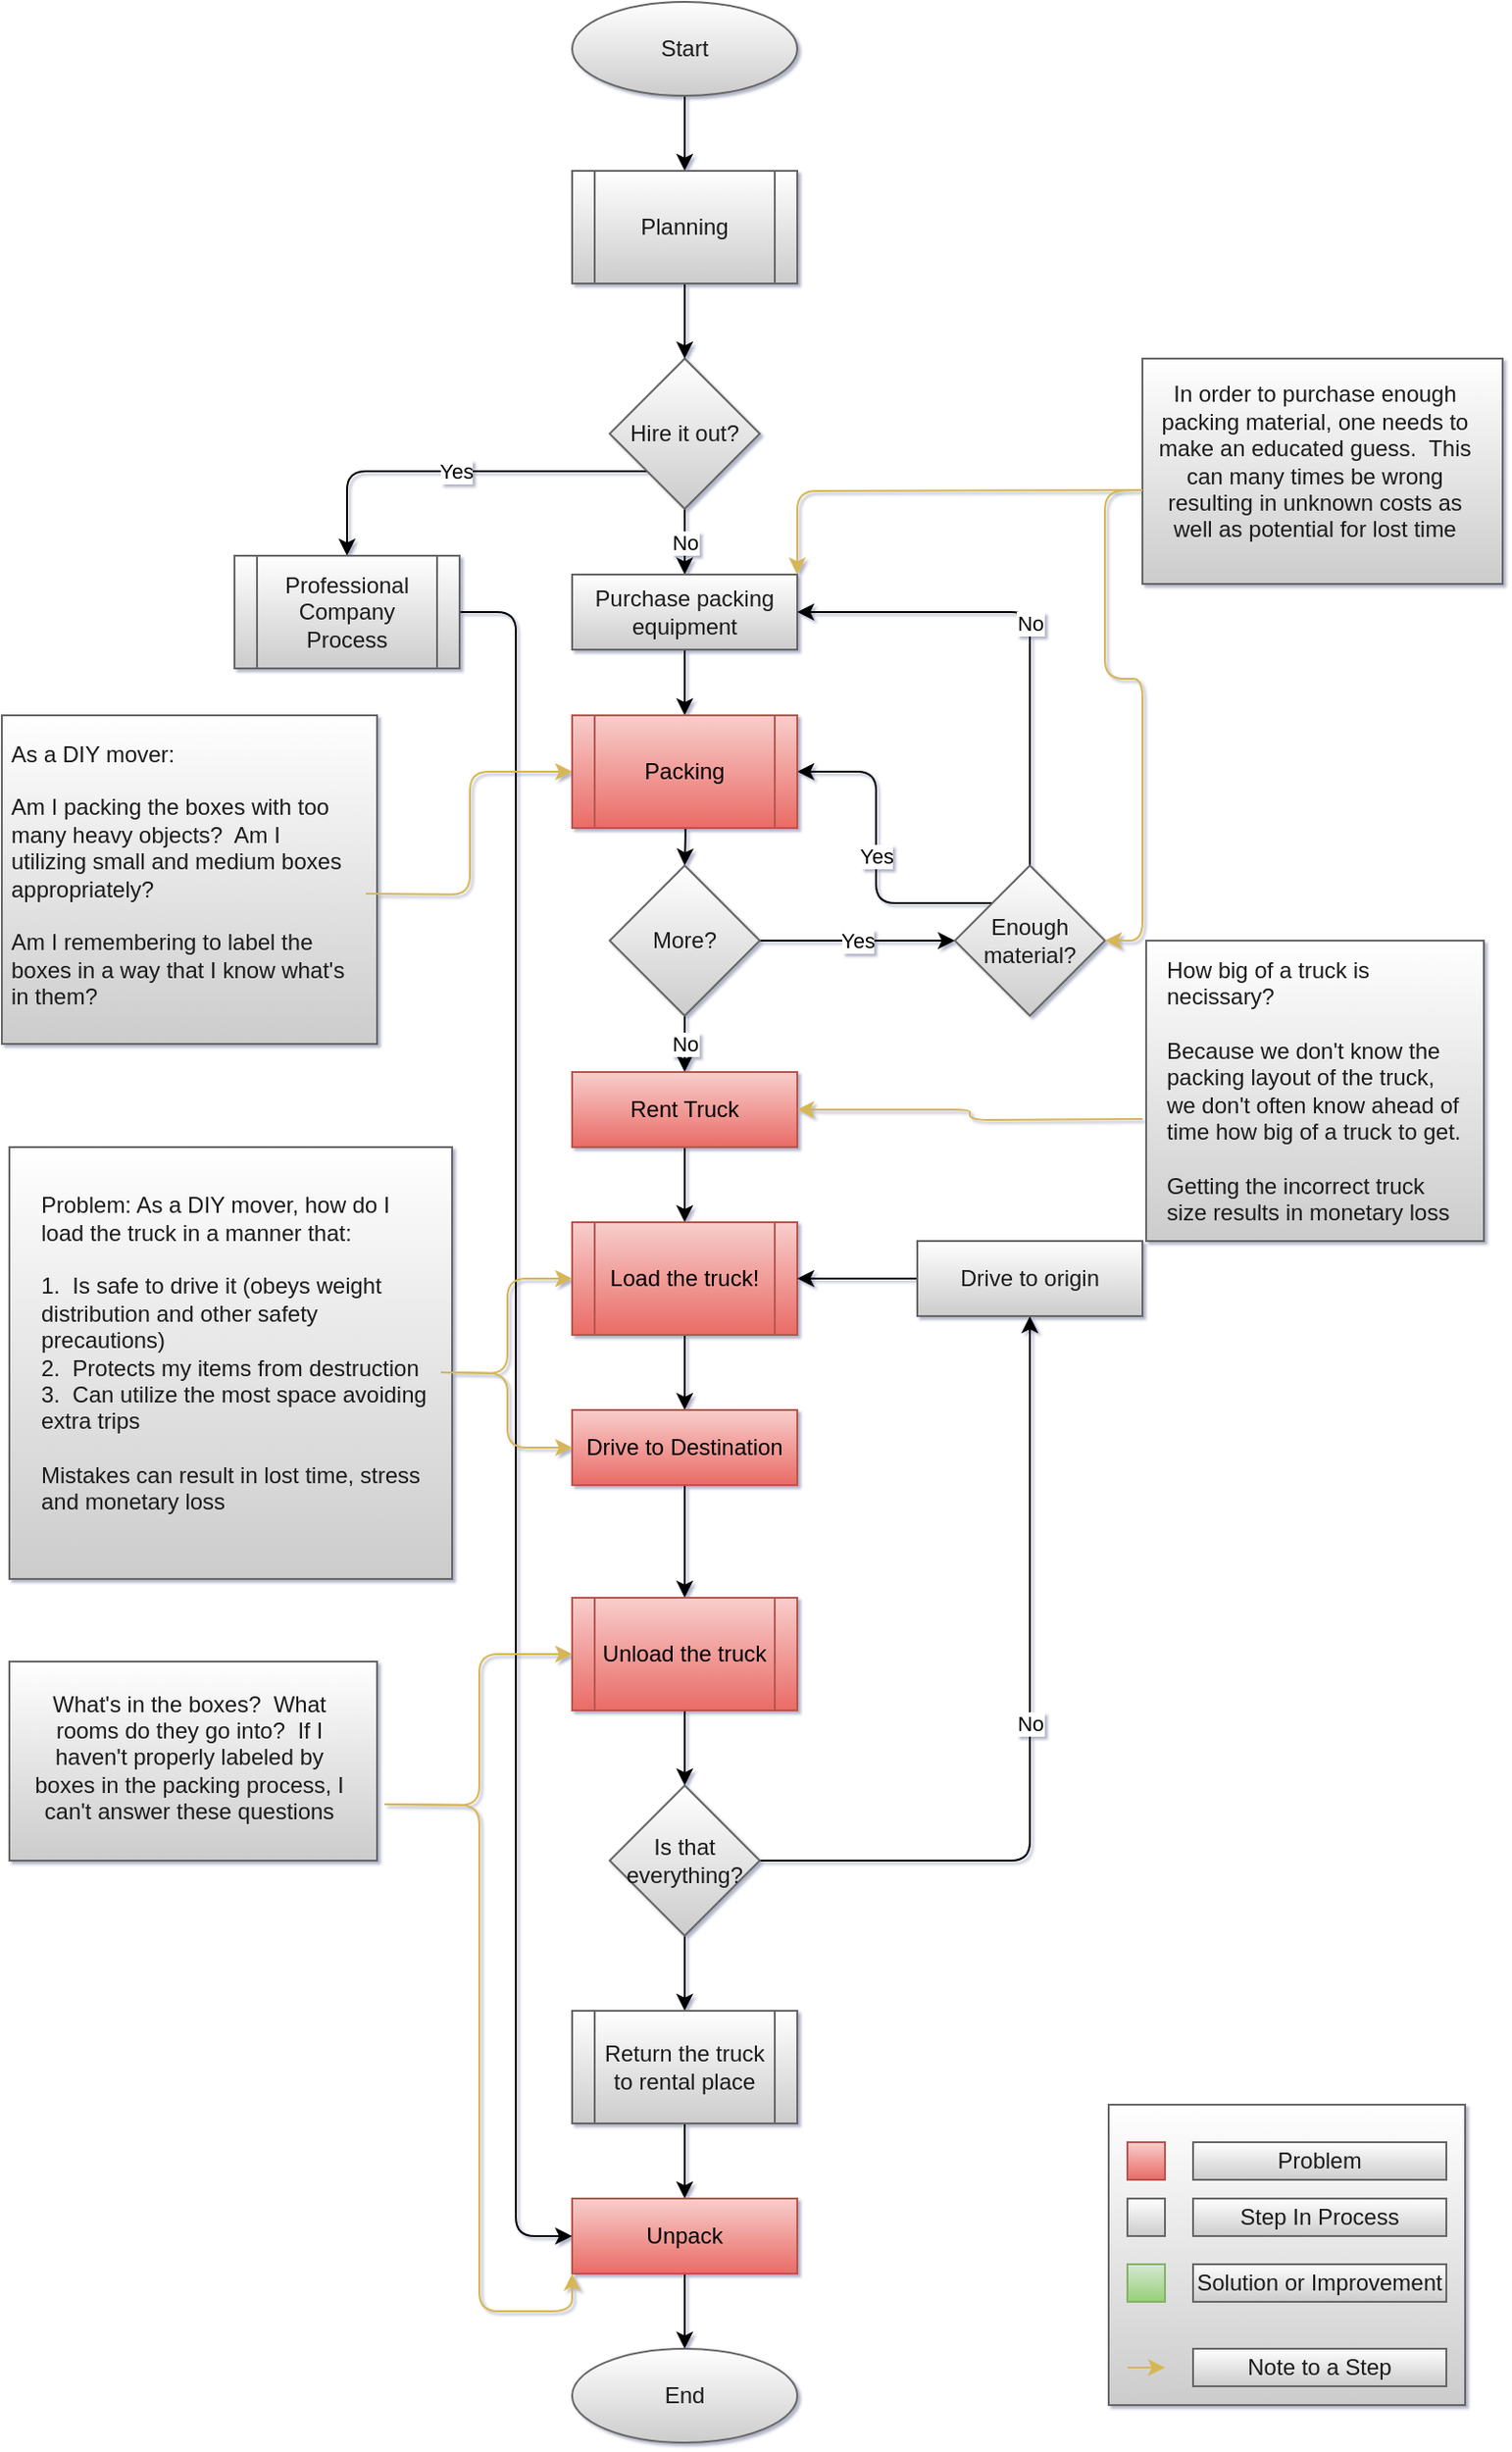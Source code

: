 <mxfile version="13.7.3" type="device" pages="4"><diagram id="C5RBs43oDa-KdzZeNtuy" name="Problem Overview"><mxGraphModel dx="236" dy="830" grid="1" gridSize="10" guides="1" tooltips="1" connect="1" arrows="1" fold="1" page="1" pageScale="1" pageWidth="850" pageHeight="1100" math="0" shadow="1"><root><mxCell id="WIyWlLk6GJQsqaUBKTNV-0"/><mxCell id="WIyWlLk6GJQsqaUBKTNV-1" parent="WIyWlLk6GJQsqaUBKTNV-0"/><mxCell id="DyLgXzrtBlcZjYFxmHDM-211" value="" style="whiteSpace=wrap;html=1;fillColor=#FFFFFF;gradientColor=#CCCCCC;strokeColor=#666666;fontColor=#1A1A1A;" parent="WIyWlLk6GJQsqaUBKTNV-1" vertex="1"><mxGeometry x="1480" y="520" width="180" height="160" as="geometry"/></mxCell><mxCell id="DyLgXzrtBlcZjYFxmHDM-210" value="" style="whiteSpace=wrap;html=1;fillColor=#FFFFFF;gradientColor=#CCCCCC;strokeColor=#666666;fontColor=#1A1A1A;" parent="WIyWlLk6GJQsqaUBKTNV-1" vertex="1"><mxGeometry x="1478" y="210" width="192" height="120" as="geometry"/></mxCell><mxCell id="DyLgXzrtBlcZjYFxmHDM-209" value="" style="whiteSpace=wrap;html=1;fillColor=#FFFFFF;gradientColor=#CCCCCC;strokeColor=#666666;fontColor=#1A1A1A;" parent="WIyWlLk6GJQsqaUBKTNV-1" vertex="1"><mxGeometry x="870" y="400" width="200" height="175" as="geometry"/></mxCell><mxCell id="DyLgXzrtBlcZjYFxmHDM-208" value="" style="whiteSpace=wrap;html=1;fillColor=#FFFFFF;gradientColor=#CCCCCC;strokeColor=#666666;fontColor=#1A1A1A;" parent="WIyWlLk6GJQsqaUBKTNV-1" vertex="1"><mxGeometry x="874" y="630" width="236" height="230" as="geometry"/></mxCell><mxCell id="DyLgXzrtBlcZjYFxmHDM-207" value="" style="whiteSpace=wrap;html=1;fillColor=#FFFFFF;gradientColor=#CCCCCC;strokeColor=#666666;fontColor=#1A1A1A;" parent="WIyWlLk6GJQsqaUBKTNV-1" vertex="1"><mxGeometry x="874" y="904" width="196" height="106" as="geometry"/></mxCell><mxCell id="DyLgXzrtBlcZjYFxmHDM-58" style="edgeStyle=orthogonalEdgeStyle;orthogonalLoop=1;jettySize=auto;html=1;entryX=0.5;entryY=0;entryDx=0;entryDy=0;" parent="WIyWlLk6GJQsqaUBKTNV-1" source="DyLgXzrtBlcZjYFxmHDM-59" target="DyLgXzrtBlcZjYFxmHDM-106" edge="1"><mxGeometry relative="1" as="geometry"><mxPoint x="1194" y="100" as="targetPoint"/></mxGeometry></mxCell><mxCell id="DyLgXzrtBlcZjYFxmHDM-59" value="Start" style="ellipse;whiteSpace=wrap;html=1;fillColor=#FFFFFF;gradientColor=#CCCCCC;strokeColor=#666666;fontColor=#1A1A1A;" parent="WIyWlLk6GJQsqaUBKTNV-1" vertex="1"><mxGeometry x="1174" y="20" width="120" height="50" as="geometry"/></mxCell><mxCell id="DyLgXzrtBlcZjYFxmHDM-60" value="No" style="edgeStyle=orthogonalEdgeStyle;orthogonalLoop=1;jettySize=auto;html=1;" parent="WIyWlLk6GJQsqaUBKTNV-1" source="DyLgXzrtBlcZjYFxmHDM-62" target="DyLgXzrtBlcZjYFxmHDM-64" edge="1"><mxGeometry relative="1" as="geometry"/></mxCell><mxCell id="DyLgXzrtBlcZjYFxmHDM-61" value="Yes" style="edgeStyle=orthogonalEdgeStyle;orthogonalLoop=1;jettySize=auto;html=1;exitX=0;exitY=1;exitDx=0;exitDy=0;" parent="WIyWlLk6GJQsqaUBKTNV-1" source="DyLgXzrtBlcZjYFxmHDM-62" target="DyLgXzrtBlcZjYFxmHDM-90" edge="1"><mxGeometry relative="1" as="geometry"/></mxCell><mxCell id="DyLgXzrtBlcZjYFxmHDM-62" value="Hire it out?" style="rhombus;whiteSpace=wrap;html=1;fillColor=#FFFFFF;gradientColor=#CCCCCC;strokeColor=#666666;fontColor=#1A1A1A;" parent="WIyWlLk6GJQsqaUBKTNV-1" vertex="1"><mxGeometry x="1194" y="210" width="80" height="80" as="geometry"/></mxCell><mxCell id="DyLgXzrtBlcZjYFxmHDM-63" style="edgeStyle=orthogonalEdgeStyle;orthogonalLoop=1;jettySize=auto;html=1;" parent="WIyWlLk6GJQsqaUBKTNV-1" source="DyLgXzrtBlcZjYFxmHDM-64" edge="1"><mxGeometry relative="1" as="geometry"><mxPoint x="1234" y="400" as="targetPoint"/></mxGeometry></mxCell><mxCell id="DyLgXzrtBlcZjYFxmHDM-64" value="Purchase packing equipment" style="whiteSpace=wrap;html=1;fontSize=12;fillColor=#FFFFFF;gradientColor=#CCCCCC;strokeColor=#666666;fontColor=#1A1A1A;" parent="WIyWlLk6GJQsqaUBKTNV-1" vertex="1"><mxGeometry x="1174" y="325" width="120" height="40" as="geometry"/></mxCell><mxCell id="DyLgXzrtBlcZjYFxmHDM-65" value="" style="edgeStyle=orthogonalEdgeStyle;orthogonalLoop=1;jettySize=auto;html=1;" parent="WIyWlLk6GJQsqaUBKTNV-1" target="DyLgXzrtBlcZjYFxmHDM-69" edge="1"><mxGeometry relative="1" as="geometry"><mxPoint x="1234" y="440" as="sourcePoint"/></mxGeometry></mxCell><mxCell id="DyLgXzrtBlcZjYFxmHDM-67" value="Yes" style="edgeStyle=orthogonalEdgeStyle;orthogonalLoop=1;jettySize=auto;html=1;" parent="WIyWlLk6GJQsqaUBKTNV-1" source="DyLgXzrtBlcZjYFxmHDM-69" target="DyLgXzrtBlcZjYFxmHDM-72" edge="1"><mxGeometry relative="1" as="geometry"/></mxCell><mxCell id="DyLgXzrtBlcZjYFxmHDM-68" value="No" style="edgeStyle=orthogonalEdgeStyle;orthogonalLoop=1;jettySize=auto;html=1;" parent="WIyWlLk6GJQsqaUBKTNV-1" source="DyLgXzrtBlcZjYFxmHDM-69" target="DyLgXzrtBlcZjYFxmHDM-74" edge="1"><mxGeometry relative="1" as="geometry"/></mxCell><mxCell id="DyLgXzrtBlcZjYFxmHDM-69" value="More?" style="rhombus;whiteSpace=wrap;html=1;fillColor=#FFFFFF;gradientColor=#CCCCCC;strokeColor=#666666;fontColor=#1A1A1A;" parent="WIyWlLk6GJQsqaUBKTNV-1" vertex="1"><mxGeometry x="1194" y="480" width="80" height="80" as="geometry"/></mxCell><mxCell id="DyLgXzrtBlcZjYFxmHDM-70" value="No" style="edgeStyle=orthogonalEdgeStyle;orthogonalLoop=1;jettySize=auto;html=1;entryX=1;entryY=0.5;entryDx=0;entryDy=0;exitX=0.5;exitY=0;exitDx=0;exitDy=0;" parent="WIyWlLk6GJQsqaUBKTNV-1" source="DyLgXzrtBlcZjYFxmHDM-72" target="DyLgXzrtBlcZjYFxmHDM-64" edge="1"><mxGeometry relative="1" as="geometry"/></mxCell><mxCell id="DyLgXzrtBlcZjYFxmHDM-71" value="Yes" style="edgeStyle=orthogonalEdgeStyle;orthogonalLoop=1;jettySize=auto;html=1;entryX=1;entryY=0.5;entryDx=0;entryDy=0;exitX=0;exitY=0;exitDx=0;exitDy=0;" parent="WIyWlLk6GJQsqaUBKTNV-1" source="DyLgXzrtBlcZjYFxmHDM-72" target="7VeZ6zCyq4JgEeCvfGma-0" edge="1"><mxGeometry relative="1" as="geometry"><mxPoint x="1294" y="420" as="targetPoint"/></mxGeometry></mxCell><mxCell id="DyLgXzrtBlcZjYFxmHDM-72" value="Enough material?" style="rhombus;whiteSpace=wrap;html=1;fillColor=#FFFFFF;gradientColor=#CCCCCC;strokeColor=#666666;fontColor=#1A1A1A;" parent="WIyWlLk6GJQsqaUBKTNV-1" vertex="1"><mxGeometry x="1378" y="480" width="80" height="80" as="geometry"/></mxCell><mxCell id="DyLgXzrtBlcZjYFxmHDM-73" value="" style="edgeStyle=orthogonalEdgeStyle;orthogonalLoop=1;jettySize=auto;html=1;" parent="WIyWlLk6GJQsqaUBKTNV-1" source="DyLgXzrtBlcZjYFxmHDM-74" target="DyLgXzrtBlcZjYFxmHDM-76" edge="1"><mxGeometry relative="1" as="geometry"/></mxCell><mxCell id="DyLgXzrtBlcZjYFxmHDM-74" value="Rent Truck" style="whiteSpace=wrap;html=1;fontSize=12;glass=0;strokeWidth=1;shadow=0;fillColor=#f8cecc;gradientColor=#ea6b66;strokeColor=#b85450;" parent="WIyWlLk6GJQsqaUBKTNV-1" vertex="1"><mxGeometry x="1174" y="590" width="120" height="40" as="geometry"/></mxCell><mxCell id="DyLgXzrtBlcZjYFxmHDM-75" value="" style="edgeStyle=orthogonalEdgeStyle;orthogonalLoop=1;jettySize=auto;html=1;" parent="WIyWlLk6GJQsqaUBKTNV-1" source="DyLgXzrtBlcZjYFxmHDM-76" target="DyLgXzrtBlcZjYFxmHDM-78" edge="1"><mxGeometry relative="1" as="geometry"/></mxCell><mxCell id="DyLgXzrtBlcZjYFxmHDM-76" value="Load the truck!" style="shape=process;whiteSpace=wrap;html=1;backgroundOutline=1;fillColor=#f8cecc;gradientColor=#ea6b66;strokeColor=#b85450;" parent="WIyWlLk6GJQsqaUBKTNV-1" vertex="1"><mxGeometry x="1174" y="670" width="120" height="60" as="geometry"/></mxCell><mxCell id="DyLgXzrtBlcZjYFxmHDM-77" value="" style="edgeStyle=orthogonalEdgeStyle;orthogonalLoop=1;jettySize=auto;html=1;" parent="WIyWlLk6GJQsqaUBKTNV-1" source="DyLgXzrtBlcZjYFxmHDM-78" target="DyLgXzrtBlcZjYFxmHDM-80" edge="1"><mxGeometry relative="1" as="geometry"/></mxCell><mxCell id="DyLgXzrtBlcZjYFxmHDM-78" value="Drive to Destination" style="whiteSpace=wrap;html=1;fontSize=12;glass=0;strokeWidth=1;shadow=0;fillColor=#f8cecc;gradientColor=#ea6b66;strokeColor=#b85450;" parent="WIyWlLk6GJQsqaUBKTNV-1" vertex="1"><mxGeometry x="1174" y="770" width="120" height="40" as="geometry"/></mxCell><mxCell id="DyLgXzrtBlcZjYFxmHDM-79" value="" style="edgeStyle=orthogonalEdgeStyle;orthogonalLoop=1;jettySize=auto;html=1;" parent="WIyWlLk6GJQsqaUBKTNV-1" source="DyLgXzrtBlcZjYFxmHDM-80" target="DyLgXzrtBlcZjYFxmHDM-83" edge="1"><mxGeometry relative="1" as="geometry"/></mxCell><mxCell id="DyLgXzrtBlcZjYFxmHDM-80" value="Unload the truck" style="shape=process;whiteSpace=wrap;html=1;backgroundOutline=1;fillColor=#f8cecc;gradientColor=#ea6b66;strokeColor=#b85450;" parent="WIyWlLk6GJQsqaUBKTNV-1" vertex="1"><mxGeometry x="1174" y="870" width="120" height="60" as="geometry"/></mxCell><mxCell id="DyLgXzrtBlcZjYFxmHDM-81" value="No" style="edgeStyle=orthogonalEdgeStyle;orthogonalLoop=1;jettySize=auto;html=1;entryX=0.5;entryY=1;entryDx=0;entryDy=0;" parent="WIyWlLk6GJQsqaUBKTNV-1" source="DyLgXzrtBlcZjYFxmHDM-83" target="DyLgXzrtBlcZjYFxmHDM-85" edge="1"><mxGeometry relative="1" as="geometry"/></mxCell><mxCell id="DyLgXzrtBlcZjYFxmHDM-82" value="" style="edgeStyle=orthogonalEdgeStyle;orthogonalLoop=1;jettySize=auto;html=1;" parent="WIyWlLk6GJQsqaUBKTNV-1" source="DyLgXzrtBlcZjYFxmHDM-83" target="DyLgXzrtBlcZjYFxmHDM-87" edge="1"><mxGeometry relative="1" as="geometry"/></mxCell><mxCell id="DyLgXzrtBlcZjYFxmHDM-83" value="Is that everything?" style="rhombus;whiteSpace=wrap;html=1;fillColor=#FFFFFF;gradientColor=#CCCCCC;strokeColor=#666666;fontColor=#1A1A1A;" parent="WIyWlLk6GJQsqaUBKTNV-1" vertex="1"><mxGeometry x="1194" y="970" width="80" height="80" as="geometry"/></mxCell><mxCell id="DyLgXzrtBlcZjYFxmHDM-84" value="" style="edgeStyle=orthogonalEdgeStyle;orthogonalLoop=1;jettySize=auto;html=1;" parent="WIyWlLk6GJQsqaUBKTNV-1" source="DyLgXzrtBlcZjYFxmHDM-85" target="DyLgXzrtBlcZjYFxmHDM-76" edge="1"><mxGeometry relative="1" as="geometry"/></mxCell><mxCell id="DyLgXzrtBlcZjYFxmHDM-85" value="Drive to origin" style="whiteSpace=wrap;html=1;fontSize=12;glass=0;strokeWidth=1;shadow=0;fillColor=#FFFFFF;gradientColor=#CCCCCC;strokeColor=#666666;fontColor=#1A1A1A;" parent="WIyWlLk6GJQsqaUBKTNV-1" vertex="1"><mxGeometry x="1358" y="680" width="120" height="40" as="geometry"/></mxCell><mxCell id="DyLgXzrtBlcZjYFxmHDM-86" value="" style="edgeStyle=orthogonalEdgeStyle;orthogonalLoop=1;jettySize=auto;html=1;" parent="WIyWlLk6GJQsqaUBKTNV-1" source="DyLgXzrtBlcZjYFxmHDM-87" target="DyLgXzrtBlcZjYFxmHDM-88" edge="1"><mxGeometry relative="1" as="geometry"/></mxCell><mxCell id="DyLgXzrtBlcZjYFxmHDM-87" value="Return the truck to rental place" style="shape=process;whiteSpace=wrap;html=1;backgroundOutline=1;fillColor=#FFFFFF;gradientColor=#CCCCCC;strokeColor=#666666;fontColor=#1A1A1A;" parent="WIyWlLk6GJQsqaUBKTNV-1" vertex="1"><mxGeometry x="1174" y="1090" width="120" height="60" as="geometry"/></mxCell><mxCell id="yspAP1TjKuy38yF3KLQW-1" value="" style="edgeStyle=orthogonalEdgeStyle;orthogonalLoop=1;jettySize=auto;html=1;" parent="WIyWlLk6GJQsqaUBKTNV-1" source="DyLgXzrtBlcZjYFxmHDM-88" target="yspAP1TjKuy38yF3KLQW-0" edge="1"><mxGeometry relative="1" as="geometry"/></mxCell><mxCell id="DyLgXzrtBlcZjYFxmHDM-88" value="Unpack" style="whiteSpace=wrap;html=1;fontSize=12;glass=0;strokeWidth=1;shadow=0;fillColor=#f8cecc;gradientColor=#ea6b66;strokeColor=#b85450;" parent="WIyWlLk6GJQsqaUBKTNV-1" vertex="1"><mxGeometry x="1174" y="1190" width="120" height="40" as="geometry"/></mxCell><mxCell id="DyLgXzrtBlcZjYFxmHDM-89" style="edgeStyle=orthogonalEdgeStyle;orthogonalLoop=1;jettySize=auto;html=1;entryX=0;entryY=0.5;entryDx=0;entryDy=0;" parent="WIyWlLk6GJQsqaUBKTNV-1" source="DyLgXzrtBlcZjYFxmHDM-90" target="DyLgXzrtBlcZjYFxmHDM-88" edge="1"><mxGeometry relative="1" as="geometry"/></mxCell><mxCell id="DyLgXzrtBlcZjYFxmHDM-90" value="Professional Company Process" style="shape=process;whiteSpace=wrap;html=1;backgroundOutline=1;fillColor=#FFFFFF;gradientColor=#CCCCCC;strokeColor=#666666;fontColor=#1A1A1A;" parent="WIyWlLk6GJQsqaUBKTNV-1" vertex="1"><mxGeometry x="994" y="315" width="120" height="60" as="geometry"/></mxCell><mxCell id="DyLgXzrtBlcZjYFxmHDM-91" style="edgeStyle=orthogonalEdgeStyle;orthogonalLoop=1;jettySize=auto;html=1;entryX=1;entryY=0;entryDx=0;entryDy=0;gradientColor=#ffd966;fillColor=#fff2cc;strokeColor=#d6b656;" parent="WIyWlLk6GJQsqaUBKTNV-1" target="DyLgXzrtBlcZjYFxmHDM-64" edge="1"><mxGeometry relative="1" as="geometry"><mxPoint x="1478" y="280" as="sourcePoint"/></mxGeometry></mxCell><mxCell id="DyLgXzrtBlcZjYFxmHDM-92" style="edgeStyle=orthogonalEdgeStyle;orthogonalLoop=1;jettySize=auto;html=1;entryX=1;entryY=0.5;entryDx=0;entryDy=0;gradientColor=#ffd966;fillColor=#fff2cc;strokeColor=#d6b656;" parent="WIyWlLk6GJQsqaUBKTNV-1" target="DyLgXzrtBlcZjYFxmHDM-72" edge="1"><mxGeometry relative="1" as="geometry"><mxPoint x="1478" y="280" as="sourcePoint"/></mxGeometry></mxCell><mxCell id="DyLgXzrtBlcZjYFxmHDM-94" style="edgeStyle=orthogonalEdgeStyle;orthogonalLoop=1;jettySize=auto;html=1;gradientColor=#ffd966;fillColor=#fff2cc;strokeColor=#d6b656;" parent="WIyWlLk6GJQsqaUBKTNV-1" target="DyLgXzrtBlcZjYFxmHDM-74" edge="1"><mxGeometry relative="1" as="geometry"><mxPoint x="1478" y="615" as="sourcePoint"/></mxGeometry></mxCell><mxCell id="DyLgXzrtBlcZjYFxmHDM-96" style="edgeStyle=orthogonalEdgeStyle;orthogonalLoop=1;jettySize=auto;html=1;entryX=0;entryY=0.5;entryDx=0;entryDy=0;gradientColor=#ffd966;fillColor=#fff2cc;strokeColor=#d6b656;" parent="WIyWlLk6GJQsqaUBKTNV-1" target="DyLgXzrtBlcZjYFxmHDM-76" edge="1"><mxGeometry relative="1" as="geometry"><mxPoint x="1104" y="750" as="sourcePoint"/></mxGeometry></mxCell><mxCell id="DyLgXzrtBlcZjYFxmHDM-97" style="edgeStyle=orthogonalEdgeStyle;orthogonalLoop=1;jettySize=auto;html=1;entryX=0;entryY=0.5;entryDx=0;entryDy=0;gradientColor=#ffd966;fillColor=#fff2cc;strokeColor=#d6b656;" parent="WIyWlLk6GJQsqaUBKTNV-1" target="DyLgXzrtBlcZjYFxmHDM-78" edge="1"><mxGeometry relative="1" as="geometry"><mxPoint x="1104" y="750" as="sourcePoint"/></mxGeometry></mxCell><mxCell id="DyLgXzrtBlcZjYFxmHDM-99" style="edgeStyle=orthogonalEdgeStyle;orthogonalLoop=1;jettySize=auto;html=1;entryX=0;entryY=0.5;entryDx=0;entryDy=0;gradientColor=#ffd966;fillColor=#fff2cc;strokeColor=#d6b656;" parent="WIyWlLk6GJQsqaUBKTNV-1" target="DyLgXzrtBlcZjYFxmHDM-80" edge="1"><mxGeometry relative="1" as="geometry"><mxPoint x="1074" y="980" as="sourcePoint"/></mxGeometry></mxCell><mxCell id="DyLgXzrtBlcZjYFxmHDM-100" style="edgeStyle=orthogonalEdgeStyle;orthogonalLoop=1;jettySize=auto;html=1;entryX=0;entryY=1;entryDx=0;entryDy=0;gradientColor=#ffd966;fillColor=#fff2cc;strokeColor=#d6b656;" parent="WIyWlLk6GJQsqaUBKTNV-1" target="DyLgXzrtBlcZjYFxmHDM-88" edge="1"><mxGeometry relative="1" as="geometry"><mxPoint x="1074" y="980" as="sourcePoint"/></mxGeometry></mxCell><mxCell id="DyLgXzrtBlcZjYFxmHDM-102" style="edgeStyle=orthogonalEdgeStyle;orthogonalLoop=1;jettySize=auto;html=1;exitX=0.5;exitY=1;exitDx=0;exitDy=0;" parent="WIyWlLk6GJQsqaUBKTNV-1" edge="1"><mxGeometry relative="1" as="geometry"><mxPoint x="979" y="1040" as="sourcePoint"/><mxPoint x="979" y="1040" as="targetPoint"/></mxGeometry></mxCell><mxCell id="DyLgXzrtBlcZjYFxmHDM-103" style="edgeStyle=orthogonalEdgeStyle;orthogonalLoop=1;jettySize=auto;html=1;entryX=0;entryY=0.5;entryDx=0;entryDy=0;gradientColor=#ffd966;fillColor=#fff2cc;strokeColor=#d6b656;" parent="WIyWlLk6GJQsqaUBKTNV-1" target="7VeZ6zCyq4JgEeCvfGma-0" edge="1"><mxGeometry relative="1" as="geometry"><mxPoint x="1064" y="495" as="sourcePoint"/><mxPoint x="1174" y="420" as="targetPoint"/></mxGeometry></mxCell><mxCell id="DyLgXzrtBlcZjYFxmHDM-105" style="edgeStyle=orthogonalEdgeStyle;orthogonalLoop=1;jettySize=auto;html=1;entryX=0.5;entryY=0;entryDx=0;entryDy=0;" parent="WIyWlLk6GJQsqaUBKTNV-1" source="DyLgXzrtBlcZjYFxmHDM-106" target="DyLgXzrtBlcZjYFxmHDM-62" edge="1"><mxGeometry relative="1" as="geometry"/></mxCell><mxCell id="DyLgXzrtBlcZjYFxmHDM-106" value="Planning" style="shape=process;whiteSpace=wrap;html=1;backgroundOutline=1;fillColor=#FFFFFF;gradientColor=#CCCCCC;strokeColor=#666666;fontColor=#1A1A1A;" parent="WIyWlLk6GJQsqaUBKTNV-1" vertex="1"><mxGeometry x="1174" y="110" width="120" height="60" as="geometry"/></mxCell><mxCell id="DyLgXzrtBlcZjYFxmHDM-197" value="" style="group;fillColor=#FFFFFF;gradientColor=#CCCCCC;strokeColor=#666666;fontColor=#1A1A1A;" parent="WIyWlLk6GJQsqaUBKTNV-1" vertex="1" connectable="0"><mxGeometry x="1460" y="1140" width="190" height="160" as="geometry"/></mxCell><mxCell id="DyLgXzrtBlcZjYFxmHDM-198" value="" style="verticalLabelPosition=bottom;verticalAlign=top;html=1;shape=mxgraph.basic.rect;fillColor2=none;strokeWidth=1;size=20;indent=5;fillColor=#FFFFFF;gradientColor=#CCCCCC;strokeColor=#666666;fontColor=#1A1A1A;" parent="DyLgXzrtBlcZjYFxmHDM-197" vertex="1"><mxGeometry width="190" height="160" as="geometry"/></mxCell><mxCell id="DyLgXzrtBlcZjYFxmHDM-199" value="" style="verticalLabelPosition=bottom;verticalAlign=top;html=1;shape=mxgraph.basic.rect;fillColor2=none;strokeWidth=1;size=20;indent=5;fillColor=#f8cecc;gradientColor=#ea6b66;strokeColor=#b85450;" parent="DyLgXzrtBlcZjYFxmHDM-197" vertex="1"><mxGeometry x="10" y="20" width="20" height="20" as="geometry"/></mxCell><mxCell id="DyLgXzrtBlcZjYFxmHDM-200" value="Problem" style="text;html=1;align=center;verticalAlign=middle;whiteSpace=wrap;fillColor=#FFFFFF;gradientColor=#CCCCCC;strokeColor=#666666;fontColor=#1A1A1A;" parent="DyLgXzrtBlcZjYFxmHDM-197" vertex="1"><mxGeometry x="45" y="20" width="135" height="20" as="geometry"/></mxCell><mxCell id="DyLgXzrtBlcZjYFxmHDM-201" value="" style="verticalLabelPosition=bottom;verticalAlign=top;html=1;shape=mxgraph.basic.rect;fillColor2=none;strokeWidth=1;size=20;indent=5;fillColor=#FFFFFF;gradientColor=#CCCCCC;strokeColor=#666666;fontColor=#1A1A1A;" parent="DyLgXzrtBlcZjYFxmHDM-197" vertex="1"><mxGeometry x="10" y="50" width="20" height="20" as="geometry"/></mxCell><mxCell id="DyLgXzrtBlcZjYFxmHDM-202" value="Step In Process" style="text;html=1;align=center;verticalAlign=middle;whiteSpace=wrap;fillColor=#FFFFFF;gradientColor=#CCCCCC;strokeColor=#666666;fontColor=#1A1A1A;" parent="DyLgXzrtBlcZjYFxmHDM-197" vertex="1"><mxGeometry x="45" y="50" width="135" height="20" as="geometry"/></mxCell><mxCell id="DyLgXzrtBlcZjYFxmHDM-203" value="" style="verticalLabelPosition=bottom;verticalAlign=top;html=1;shape=mxgraph.basic.rect;fillColor2=none;strokeWidth=1;size=20;indent=5;fillColor=#d5e8d4;gradientColor=#97d077;strokeColor=#82b366;" parent="DyLgXzrtBlcZjYFxmHDM-197" vertex="1"><mxGeometry x="10" y="85" width="20" height="20" as="geometry"/></mxCell><mxCell id="DyLgXzrtBlcZjYFxmHDM-204" value="Solution or Improvement" style="text;html=1;align=center;verticalAlign=middle;whiteSpace=wrap;fillColor=#FFFFFF;gradientColor=#CCCCCC;strokeColor=#666666;fontColor=#1A1A1A;" parent="DyLgXzrtBlcZjYFxmHDM-197" vertex="1"><mxGeometry x="45" y="85" width="135" height="20" as="geometry"/></mxCell><mxCell id="DyLgXzrtBlcZjYFxmHDM-205" value="" style="endArrow=classic;html=1;gradientColor=#ffd966;fillColor=#fff2cc;strokeColor=#d6b656;" parent="DyLgXzrtBlcZjYFxmHDM-197" edge="1"><mxGeometry width="50" height="50" relative="1" as="geometry"><mxPoint x="10" y="140" as="sourcePoint"/><mxPoint x="30" y="140" as="targetPoint"/></mxGeometry></mxCell><mxCell id="DyLgXzrtBlcZjYFxmHDM-206" value="Note to a Step" style="text;html=1;align=center;verticalAlign=middle;whiteSpace=wrap;fillColor=#FFFFFF;gradientColor=#CCCCCC;strokeColor=#666666;fontColor=#1A1A1A;" parent="DyLgXzrtBlcZjYFxmHDM-197" vertex="1"><mxGeometry x="45" y="130" width="135" height="20" as="geometry"/></mxCell><mxCell id="yspAP1TjKuy38yF3KLQW-0" value="End" style="ellipse;whiteSpace=wrap;html=1;fillColor=#FFFFFF;gradientColor=#CCCCCC;strokeColor=#666666;fontColor=#1A1A1A;" parent="WIyWlLk6GJQsqaUBKTNV-1" vertex="1"><mxGeometry x="1174" y="1270" width="120" height="50" as="geometry"/></mxCell><mxCell id="yspAP1TjKuy38yF3KLQW-2" value="&lt;div style=&quot;text-align: left&quot;&gt;How big of a truck is necissary?&lt;/div&gt;&lt;div style=&quot;text-align: left&quot;&gt;&lt;br&gt;&lt;/div&gt;&lt;div style=&quot;text-align: left&quot;&gt;Because we don't know the packing layout of the truck, we don't often know ahead of time how big of a truck to get.&lt;/div&gt;&lt;div style=&quot;text-align: left&quot;&gt;&lt;br&gt;&lt;/div&gt;&lt;div style=&quot;text-align: left&quot;&gt;Getting the incorrect truck size results in monetary loss&lt;/div&gt;" style="text;html=1;strokeColor=none;fillColor=none;align=center;verticalAlign=middle;whiteSpace=wrap;rounded=0;fontColor=#1A1A1A;" parent="WIyWlLk6GJQsqaUBKTNV-1" vertex="1"><mxGeometry x="1490" y="530" width="160" height="140" as="geometry"/></mxCell><mxCell id="yspAP1TjKuy38yF3KLQW-3" value="&lt;span style=&quot;text-align: left&quot;&gt;In order to purchase enough packing material, one needs to make an educated guess.&amp;nbsp; This can many times be wrong resulting in unknown costs as well as potential for lost time&lt;/span&gt;" style="text;html=1;strokeColor=none;fillColor=none;align=center;verticalAlign=middle;whiteSpace=wrap;rounded=0;fontColor=#1A1A1A;" parent="WIyWlLk6GJQsqaUBKTNV-1" vertex="1"><mxGeometry x="1480" y="210" width="180" height="110" as="geometry"/></mxCell><mxCell id="yspAP1TjKuy38yF3KLQW-4" value="&lt;div style=&quot;text-align: left&quot;&gt;As a DIY mover:&lt;/div&gt;&lt;div style=&quot;text-align: left&quot;&gt;&lt;br&gt;&lt;/div&gt;&lt;div style=&quot;text-align: left&quot;&gt;Am I packing the boxes with too many heavy objects?&amp;nbsp; Am I utilizing small and medium boxes appropriately?&lt;br&gt;&lt;/div&gt;&lt;div style=&quot;text-align: left&quot;&gt;&lt;br&gt;&lt;/div&gt;&lt;div style=&quot;text-align: left&quot;&gt;Am I remembering to label the boxes in a way that I know what's in them?&lt;/div&gt;" style="text;html=1;strokeColor=none;fillColor=none;align=center;verticalAlign=middle;whiteSpace=wrap;rounded=0;fontColor=#1A1A1A;" parent="WIyWlLk6GJQsqaUBKTNV-1" vertex="1"><mxGeometry x="874" y="400" width="186" height="170" as="geometry"/></mxCell><mxCell id="yspAP1TjKuy38yF3KLQW-5" value="&lt;div style=&quot;text-align: left&quot;&gt;Problem: As a DIY mover, how do I load the truck in a manner that:&lt;/div&gt;&lt;div style=&quot;text-align: left&quot;&gt;&lt;br&gt;&lt;/div&gt;&lt;div style=&quot;text-align: left&quot;&gt;1.&amp;nbsp; Is safe to drive it (obeys weight distribution and other safety precautions)&lt;br&gt;&lt;/div&gt;&lt;div style=&quot;text-align: left&quot;&gt;2.&amp;nbsp; Protects my items from destruction&lt;/div&gt;&lt;div style=&quot;text-align: left&quot;&gt;3.&amp;nbsp; Can utilize the most space avoiding extra trips&lt;/div&gt;&lt;div style=&quot;text-align: left&quot;&gt;&lt;br&gt;&lt;/div&gt;&lt;div style=&quot;text-align: left&quot;&gt;Mistakes can result in lost time, stress and monetary loss&lt;/div&gt;" style="text;html=1;strokeColor=none;fillColor=none;align=center;verticalAlign=middle;whiteSpace=wrap;rounded=0;fontColor=#1A1A1A;" parent="WIyWlLk6GJQsqaUBKTNV-1" vertex="1"><mxGeometry x="890" y="640" width="210" height="200" as="geometry"/></mxCell><mxCell id="yspAP1TjKuy38yF3KLQW-6" value="&lt;span style=&quot;text-align: left&quot;&gt;What's in the boxes?&amp;nbsp; What rooms do they go into?&amp;nbsp; If I haven't properly labeled by boxes in the packing process, I can't answer these questions&lt;/span&gt;" style="text;html=1;strokeColor=none;fillColor=none;align=center;verticalAlign=middle;whiteSpace=wrap;rounded=0;fontColor=#1A1A1A;" parent="WIyWlLk6GJQsqaUBKTNV-1" vertex="1"><mxGeometry x="880" y="910" width="180" height="90" as="geometry"/></mxCell><mxCell id="7VeZ6zCyq4JgEeCvfGma-0" value="Packing" style="shape=process;whiteSpace=wrap;html=1;backgroundOutline=1;gradientColor=#ea6b66;fillColor=#f8cecc;strokeColor=#b85450;" parent="WIyWlLk6GJQsqaUBKTNV-1" vertex="1"><mxGeometry x="1174" y="400" width="120" height="60" as="geometry"/></mxCell></root></mxGraphModel></diagram><diagram id="x00wL6P3tj1RHZsBZmqV" name="Prepare"><mxGraphModel dx="1086" dy="830" grid="1" gridSize="10" guides="1" tooltips="1" connect="1" arrows="1" fold="1" page="1" pageScale="1" pageWidth="850" pageHeight="1100" math="0" shadow="0"><root><mxCell id="VOyi4eSPJhqy1Ba3iAlA-0"/><mxCell id="VOyi4eSPJhqy1Ba3iAlA-1" parent="VOyi4eSPJhqy1Ba3iAlA-0"/><mxCell id="FVb2MInVUWblncjjupIr-2" style="edgeStyle=orthogonalEdgeStyle;orthogonalLoop=1;jettySize=auto;html=1;entryX=0.5;entryY=0;entryDx=0;entryDy=0;" parent="VOyi4eSPJhqy1Ba3iAlA-1" source="FVb2MInVUWblncjjupIr-3" target="h83wjQG8SRNKwDdhPuxF-0" edge="1"><mxGeometry relative="1" as="geometry"><mxPoint x="280" y="300" as="targetPoint"/></mxGeometry></mxCell><mxCell id="FVb2MInVUWblncjjupIr-3" value="Purchase packing equipment" style="whiteSpace=wrap;html=1;fontSize=12;strokeColor=#666666;fillColor=#FFFFFF;gradientColor=#CCCCCC;fontColor=#1A1A1A;" parent="VOyi4eSPJhqy1Ba3iAlA-1" vertex="1"><mxGeometry x="220" y="200" width="120" height="40" as="geometry"/></mxCell><mxCell id="FVb2MInVUWblncjjupIr-4" value="" style="edgeStyle=orthogonalEdgeStyle;orthogonalLoop=1;jettySize=auto;html=1;exitX=0.5;exitY=1;exitDx=0;exitDy=0;exitPerimeter=0;" parent="VOyi4eSPJhqy1Ba3iAlA-1" source="h83wjQG8SRNKwDdhPuxF-0" target="FVb2MInVUWblncjjupIr-9" edge="1"><mxGeometry relative="1" as="geometry"><mxPoint x="280" y="340" as="sourcePoint"/></mxGeometry></mxCell><mxCell id="FVb2MInVUWblncjjupIr-6" value="Yes" style="edgeStyle=orthogonalEdgeStyle;orthogonalLoop=1;jettySize=auto;html=1;" parent="VOyi4eSPJhqy1Ba3iAlA-1" source="FVb2MInVUWblncjjupIr-9" target="FVb2MInVUWblncjjupIr-12" edge="1"><mxGeometry relative="1" as="geometry"/></mxCell><mxCell id="FVb2MInVUWblncjjupIr-7" style="edgeStyle=orthogonalEdgeStyle;orthogonalLoop=1;jettySize=auto;html=1;entryX=1;entryY=0.5;entryDx=0;entryDy=0;" parent="VOyi4eSPJhqy1Ba3iAlA-1" source="FVb2MInVUWblncjjupIr-9" target="FVb2MInVUWblncjjupIr-24" edge="1"><mxGeometry relative="1" as="geometry"/></mxCell><mxCell id="FVb2MInVUWblncjjupIr-8" value="No" style="edgeLabel;html=1;align=center;verticalAlign=middle;resizable=0;points=[];" parent="FVb2MInVUWblncjjupIr-7" vertex="1" connectable="0"><mxGeometry x="-0.736" y="-3" relative="1" as="geometry"><mxPoint as="offset"/></mxGeometry></mxCell><mxCell id="FVb2MInVUWblncjjupIr-9" value="More?" style="rhombus;whiteSpace=wrap;html=1;fontColor=#1A1A1A;strokeColor=#666666;fillColor=#FFFFFF;gradientColor=#CCCCCC;" parent="VOyi4eSPJhqy1Ba3iAlA-1" vertex="1"><mxGeometry x="240" y="400" width="80" height="80" as="geometry"/></mxCell><mxCell id="FVb2MInVUWblncjjupIr-10" value="No" style="edgeStyle=orthogonalEdgeStyle;orthogonalLoop=1;jettySize=auto;html=1;entryX=1;entryY=0.5;entryDx=0;entryDy=0;exitX=0.5;exitY=0;exitDx=0;exitDy=0;" parent="VOyi4eSPJhqy1Ba3iAlA-1" source="FVb2MInVUWblncjjupIr-12" target="FVb2MInVUWblncjjupIr-3" edge="1"><mxGeometry relative="1" as="geometry"/></mxCell><mxCell id="FVb2MInVUWblncjjupIr-11" value="Yes" style="edgeStyle=orthogonalEdgeStyle;orthogonalLoop=1;jettySize=auto;html=1;entryX=1;entryY=0.5;entryDx=0;entryDy=0;exitX=0;exitY=0;exitDx=0;exitDy=0;" parent="VOyi4eSPJhqy1Ba3iAlA-1" source="FVb2MInVUWblncjjupIr-12" target="h83wjQG8SRNKwDdhPuxF-0" edge="1"><mxGeometry relative="1" as="geometry"><mxPoint x="340" y="320" as="targetPoint"/></mxGeometry></mxCell><mxCell id="FVb2MInVUWblncjjupIr-12" value="Enough material?" style="rhombus;whiteSpace=wrap;html=1;strokeColor=#666666;fillColor=#FFFFFF;gradientColor=#CCCCCC;fontColor=#1A1A1A;" parent="VOyi4eSPJhqy1Ba3iAlA-1" vertex="1"><mxGeometry x="400" y="350" width="80" height="80" as="geometry"/></mxCell><mxCell id="FVb2MInVUWblncjjupIr-18" style="edgeStyle=orthogonalEdgeStyle;orthogonalLoop=1;jettySize=auto;html=1;" parent="VOyi4eSPJhqy1Ba3iAlA-1" source="FVb2MInVUWblncjjupIr-19" target="FVb2MInVUWblncjjupIr-21" edge="1"><mxGeometry relative="1" as="geometry"/></mxCell><mxCell id="FVb2MInVUWblncjjupIr-19" value="Start" style="ellipse;whiteSpace=wrap;html=1;fontColor=#1A1A1A;strokeColor=#666666;fillColor=#FFFFFF;gradientColor=#CCCCCC;" parent="VOyi4eSPJhqy1Ba3iAlA-1" vertex="1"><mxGeometry x="40" y="20" width="120" height="50" as="geometry"/></mxCell><mxCell id="FVb2MInVUWblncjjupIr-20" style="edgeStyle=orthogonalEdgeStyle;orthogonalLoop=1;jettySize=auto;html=1;" parent="VOyi4eSPJhqy1Ba3iAlA-1" source="FVb2MInVUWblncjjupIr-21" target="FVb2MInVUWblncjjupIr-24" edge="1"><mxGeometry relative="1" as="geometry"/></mxCell><mxCell id="FVb2MInVUWblncjjupIr-21" value="Planning" style="shape=process;whiteSpace=wrap;html=1;backgroundOutline=1;fontColor=#1A1A1A;strokeColor=#666666;fillColor=#FFFFFF;gradientColor=#CCCCCC;" parent="VOyi4eSPJhqy1Ba3iAlA-1" vertex="1"><mxGeometry x="40" y="110" width="120" height="60" as="geometry"/></mxCell><mxCell id="FVb2MInVUWblncjjupIr-22" style="edgeStyle=orthogonalEdgeStyle;orthogonalLoop=1;jettySize=auto;html=1;" parent="VOyi4eSPJhqy1Ba3iAlA-1" source="FVb2MInVUWblncjjupIr-24" target="FVb2MInVUWblncjjupIr-26" edge="1"><mxGeometry relative="1" as="geometry"/></mxCell><mxCell id="FVb2MInVUWblncjjupIr-23" style="edgeStyle=orthogonalEdgeStyle;orthogonalLoop=1;jettySize=auto;html=1;" parent="VOyi4eSPJhqy1Ba3iAlA-1" source="FVb2MInVUWblncjjupIr-24" target="FVb2MInVUWblncjjupIr-3" edge="1"><mxGeometry relative="1" as="geometry"/></mxCell><mxCell id="FVb2MInVUWblncjjupIr-24" value="Prepare" style="shape=process;whiteSpace=wrap;html=1;backgroundOutline=1;fontColor=#1A1A1A;strokeColor=#666666;fillColor=#FFFFFF;gradientColor=#CCCCCC;" parent="VOyi4eSPJhqy1Ba3iAlA-1" vertex="1"><mxGeometry x="40" y="210" width="120" height="60" as="geometry"/></mxCell><mxCell id="FVb2MInVUWblncjjupIr-25" style="edgeStyle=orthogonalEdgeStyle;orthogonalLoop=1;jettySize=auto;html=1;" parent="VOyi4eSPJhqy1Ba3iAlA-1" source="FVb2MInVUWblncjjupIr-26" target="FVb2MInVUWblncjjupIr-28" edge="1"><mxGeometry relative="1" as="geometry"/></mxCell><mxCell id="FVb2MInVUWblncjjupIr-26" value="Move" style="shape=process;whiteSpace=wrap;html=1;backgroundOutline=1;fontColor=#1A1A1A;strokeColor=#666666;fillColor=#FFFFFF;gradientColor=#CCCCCC;" parent="VOyi4eSPJhqy1Ba3iAlA-1" vertex="1"><mxGeometry x="40" y="305" width="120" height="60" as="geometry"/></mxCell><mxCell id="FVb2MInVUWblncjjupIr-27" style="edgeStyle=orthogonalEdgeStyle;orthogonalLoop=1;jettySize=auto;html=1;" parent="VOyi4eSPJhqy1Ba3iAlA-1" source="FVb2MInVUWblncjjupIr-28" target="FVb2MInVUWblncjjupIr-29" edge="1"><mxGeometry relative="1" as="geometry"/></mxCell><mxCell id="FVb2MInVUWblncjjupIr-28" value="Post Move" style="shape=process;whiteSpace=wrap;html=1;backgroundOutline=1;fontColor=#1A1A1A;strokeColor=#666666;fillColor=#FFFFFF;gradientColor=#CCCCCC;" parent="VOyi4eSPJhqy1Ba3iAlA-1" vertex="1"><mxGeometry x="40" y="400" width="120" height="60" as="geometry"/></mxCell><mxCell id="FVb2MInVUWblncjjupIr-29" value="End" style="ellipse;whiteSpace=wrap;html=1;fontColor=#1A1A1A;strokeColor=#666666;fillColor=#FFFFFF;gradientColor=#CCCCCC;" parent="VOyi4eSPJhqy1Ba3iAlA-1" vertex="1"><mxGeometry x="40" y="500" width="120" height="50" as="geometry"/></mxCell><mxCell id="_GVyhaTIY6fOgEVAyReF-0" value="" style="group" parent="VOyi4eSPJhqy1Ba3iAlA-1" vertex="1" connectable="0"><mxGeometry x="300" y="30" width="190" height="120" as="geometry"/></mxCell><mxCell id="yZLInBObx2b45_M1gJus-1" value="" style="verticalLabelPosition=bottom;verticalAlign=top;html=1;shape=mxgraph.basic.rect;fillColor2=none;strokeWidth=1;size=20;indent=5;fillColor=#FFFFFF;gradientColor=#CCCCCC;strokeColor=#666666;fontColor=#1A1A1A;" parent="_GVyhaTIY6fOgEVAyReF-0" vertex="1"><mxGeometry width="190" height="120" as="geometry"/></mxCell><mxCell id="yZLInBObx2b45_M1gJus-2" value="" style="verticalLabelPosition=bottom;verticalAlign=top;html=1;shape=mxgraph.basic.rect;fillColor2=none;strokeWidth=1;size=20;indent=5;fillColor=#f8cecc;gradientColor=#ea6b66;strokeColor=#b85450;" parent="_GVyhaTIY6fOgEVAyReF-0" vertex="1"><mxGeometry x="10" y="20" width="20" height="20" as="geometry"/></mxCell><mxCell id="yZLInBObx2b45_M1gJus-3" value="Problem" style="text;html=1;align=center;verticalAlign=middle;whiteSpace=wrap;fillColor=#FFFFFF;gradientColor=#CCCCCC;strokeColor=#666666;fontColor=#1A1A1A;" parent="_GVyhaTIY6fOgEVAyReF-0" vertex="1"><mxGeometry x="45" y="20" width="135" height="20" as="geometry"/></mxCell><mxCell id="yZLInBObx2b45_M1gJus-4" value="" style="verticalLabelPosition=bottom;verticalAlign=top;html=1;shape=mxgraph.basic.rect;fillColor2=none;strokeWidth=1;size=20;indent=5;fillColor=#FFFFFF;gradientColor=#CCCCCC;strokeColor=#666666;fontColor=#1A1A1A;" parent="_GVyhaTIY6fOgEVAyReF-0" vertex="1"><mxGeometry x="10" y="50" width="20" height="20" as="geometry"/></mxCell><mxCell id="yZLInBObx2b45_M1gJus-5" value="Step In Process" style="text;html=1;align=center;verticalAlign=middle;whiteSpace=wrap;fillColor=#FFFFFF;gradientColor=#CCCCCC;strokeColor=#666666;fontColor=#1A1A1A;" parent="_GVyhaTIY6fOgEVAyReF-0" vertex="1"><mxGeometry x="45" y="50" width="135" height="20" as="geometry"/></mxCell><mxCell id="yZLInBObx2b45_M1gJus-6" value="" style="verticalLabelPosition=bottom;verticalAlign=top;html=1;shape=mxgraph.basic.rect;fillColor2=none;strokeWidth=1;size=20;indent=5;fillColor=#d5e8d4;gradientColor=#97d077;strokeColor=#82b366;" parent="_GVyhaTIY6fOgEVAyReF-0" vertex="1"><mxGeometry x="10" y="80" width="20" height="20" as="geometry"/></mxCell><mxCell id="yZLInBObx2b45_M1gJus-7" value="Solution or Improvement" style="text;html=1;align=center;verticalAlign=middle;whiteSpace=wrap;fillColor=#FFFFFF;gradientColor=#CCCCCC;strokeColor=#666666;fontColor=#1A1A1A;" parent="_GVyhaTIY6fOgEVAyReF-0" vertex="1"><mxGeometry x="45" y="80" width="135" height="20" as="geometry"/></mxCell><mxCell id="h83wjQG8SRNKwDdhPuxF-0" value="Pack" style="shape=process;whiteSpace=wrap;html=1;backgroundOutline=1;gradientColor=#ea6b66;fillColor=#f8cecc;strokeColor=#b85450;" parent="VOyi4eSPJhqy1Ba3iAlA-1" vertex="1"><mxGeometry x="220" y="290" width="120" height="60" as="geometry"/></mxCell></root></mxGraphModel></diagram><diagram id="CsfnDT3-jlD-Cw8P-sfY" name="Move"><mxGraphModel dx="1086" dy="830" grid="1" gridSize="10" guides="1" tooltips="1" connect="1" arrows="1" fold="1" page="1" pageScale="1" pageWidth="850" pageHeight="1100" math="0" shadow="0"><root><mxCell id="riMenVirvvGgFMHAPlrY-0"/><mxCell id="riMenVirvvGgFMHAPlrY-1" parent="riMenVirvvGgFMHAPlrY-0"/><mxCell id="puz-ez7Ipiny0QmHfkPU-2" value="" style="edgeStyle=orthogonalEdgeStyle;orthogonalLoop=1;jettySize=auto;html=1;" parent="riMenVirvvGgFMHAPlrY-1" source="puz-ez7Ipiny0QmHfkPU-3" target="puz-ez7Ipiny0QmHfkPU-5" edge="1"><mxGeometry relative="1" as="geometry"/></mxCell><mxCell id="puz-ez7Ipiny0QmHfkPU-3" value="Rent Truck" style="whiteSpace=wrap;html=1;fontSize=12;strokeColor=#b85450;fillColor=#f8cecc;gradientColor=#ea6b66;" parent="riMenVirvvGgFMHAPlrY-1" vertex="1"><mxGeometry x="260" y="184" width="120" height="40" as="geometry"/></mxCell><mxCell id="puz-ez7Ipiny0QmHfkPU-4" value="" style="edgeStyle=orthogonalEdgeStyle;orthogonalLoop=1;jettySize=auto;html=1;" parent="riMenVirvvGgFMHAPlrY-1" source="puz-ez7Ipiny0QmHfkPU-5" target="puz-ez7Ipiny0QmHfkPU-7" edge="1"><mxGeometry relative="1" as="geometry"/></mxCell><mxCell id="puz-ez7Ipiny0QmHfkPU-5" value="Load the truck!" style="shape=process;whiteSpace=wrap;html=1;backgroundOutline=1;strokeColor=#b85450;fillColor=#f8cecc;gradientColor=#ea6b66;" parent="riMenVirvvGgFMHAPlrY-1" vertex="1"><mxGeometry x="260" y="259" width="120" height="60" as="geometry"/></mxCell><mxCell id="puz-ez7Ipiny0QmHfkPU-6" value="" style="edgeStyle=orthogonalEdgeStyle;orthogonalLoop=1;jettySize=auto;html=1;" parent="riMenVirvvGgFMHAPlrY-1" source="puz-ez7Ipiny0QmHfkPU-7" target="puz-ez7Ipiny0QmHfkPU-9" edge="1"><mxGeometry relative="1" as="geometry"/></mxCell><mxCell id="puz-ez7Ipiny0QmHfkPU-7" value="Drive to Destination" style="whiteSpace=wrap;html=1;fontSize=12;strokeColor=#b85450;fillColor=#f8cecc;gradientColor=#ea6b66;" parent="riMenVirvvGgFMHAPlrY-1" vertex="1"><mxGeometry x="260" y="359" width="120" height="40" as="geometry"/></mxCell><mxCell id="puz-ez7Ipiny0QmHfkPU-8" value="" style="edgeStyle=orthogonalEdgeStyle;orthogonalLoop=1;jettySize=auto;html=1;" parent="riMenVirvvGgFMHAPlrY-1" source="puz-ez7Ipiny0QmHfkPU-9" target="puz-ez7Ipiny0QmHfkPU-11" edge="1"><mxGeometry relative="1" as="geometry"/></mxCell><mxCell id="puz-ez7Ipiny0QmHfkPU-9" value="Unload the truck" style="shape=process;whiteSpace=wrap;html=1;backgroundOutline=1;strokeColor=#b85450;fillColor=#f8cecc;gradientColor=#ea6b66;" parent="riMenVirvvGgFMHAPlrY-1" vertex="1"><mxGeometry x="260" y="434" width="120" height="60" as="geometry"/></mxCell><mxCell id="puz-ez7Ipiny0QmHfkPU-10" value="No" style="edgeStyle=orthogonalEdgeStyle;orthogonalLoop=1;jettySize=auto;html=1;entryX=0.5;entryY=1;entryDx=0;entryDy=0;" parent="riMenVirvvGgFMHAPlrY-1" source="puz-ez7Ipiny0QmHfkPU-11" target="puz-ez7Ipiny0QmHfkPU-13" edge="1"><mxGeometry relative="1" as="geometry"/></mxCell><mxCell id="oq1Z5mUA8GbUpruN837Y-8" style="edgeStyle=orthogonalEdgeStyle;rounded=1;orthogonalLoop=1;jettySize=auto;html=1;entryX=1;entryY=0.75;entryDx=0;entryDy=0;" parent="riMenVirvvGgFMHAPlrY-1" source="puz-ez7Ipiny0QmHfkPU-11" target="puz-ez7Ipiny0QmHfkPU-37" edge="1"><mxGeometry relative="1" as="geometry"/></mxCell><mxCell id="puz-ez7Ipiny0QmHfkPU-11" value="Is that everything?" style="rhombus;whiteSpace=wrap;html=1;strokeColor=#b85450;fillColor=#f8cecc;gradientColor=#ea6b66;" parent="riMenVirvvGgFMHAPlrY-1" vertex="1"><mxGeometry x="280" y="524" width="80" height="80" as="geometry"/></mxCell><mxCell id="puz-ez7Ipiny0QmHfkPU-12" value="" style="edgeStyle=orthogonalEdgeStyle;orthogonalLoop=1;jettySize=auto;html=1;" parent="riMenVirvvGgFMHAPlrY-1" source="puz-ez7Ipiny0QmHfkPU-13" target="puz-ez7Ipiny0QmHfkPU-5" edge="1"><mxGeometry relative="1" as="geometry"/></mxCell><mxCell id="puz-ez7Ipiny0QmHfkPU-13" value="Drive to origin" style="whiteSpace=wrap;html=1;fontSize=12;fontColor=#1A1A1A;strokeColor=#666666;fillColor=#FFFFFF;gradientColor=#CCCCCC;" parent="riMenVirvvGgFMHAPlrY-1" vertex="1"><mxGeometry x="425" y="269" width="120" height="40" as="geometry"/></mxCell><mxCell id="puz-ez7Ipiny0QmHfkPU-21" style="edgeStyle=orthogonalEdgeStyle;orthogonalLoop=1;jettySize=auto;html=1;exitX=0.5;exitY=1;exitDx=0;exitDy=0;" parent="riMenVirvvGgFMHAPlrY-1" edge="1"><mxGeometry relative="1" as="geometry"><mxPoint x="235" y="759" as="sourcePoint"/><mxPoint x="235" y="759" as="targetPoint"/></mxGeometry></mxCell><mxCell id="puz-ez7Ipiny0QmHfkPU-22" style="edgeStyle=orthogonalEdgeStyle;orthogonalLoop=1;jettySize=auto;html=1;" parent="riMenVirvvGgFMHAPlrY-1" source="puz-ez7Ipiny0QmHfkPU-23" target="puz-ez7Ipiny0QmHfkPU-25" edge="1"><mxGeometry relative="1" as="geometry"/></mxCell><mxCell id="puz-ez7Ipiny0QmHfkPU-23" value="Start" style="ellipse;whiteSpace=wrap;html=1;" parent="riMenVirvvGgFMHAPlrY-1" vertex="1"><mxGeometry x="40" y="84" width="120" height="50" as="geometry"/></mxCell><mxCell id="puz-ez7Ipiny0QmHfkPU-24" style="edgeStyle=orthogonalEdgeStyle;orthogonalLoop=1;jettySize=auto;html=1;" parent="riMenVirvvGgFMHAPlrY-1" source="puz-ez7Ipiny0QmHfkPU-25" target="puz-ez7Ipiny0QmHfkPU-27" edge="1"><mxGeometry relative="1" as="geometry"/></mxCell><mxCell id="puz-ez7Ipiny0QmHfkPU-25" value="Planning" style="shape=process;whiteSpace=wrap;html=1;backgroundOutline=1;" parent="riMenVirvvGgFMHAPlrY-1" vertex="1"><mxGeometry x="40" y="174" width="120" height="60" as="geometry"/></mxCell><mxCell id="puz-ez7Ipiny0QmHfkPU-26" style="edgeStyle=orthogonalEdgeStyle;orthogonalLoop=1;jettySize=auto;html=1;" parent="riMenVirvvGgFMHAPlrY-1" source="puz-ez7Ipiny0QmHfkPU-27" target="puz-ez7Ipiny0QmHfkPU-30" edge="1"><mxGeometry relative="1" as="geometry"/></mxCell><mxCell id="puz-ez7Ipiny0QmHfkPU-27" value="Prepare" style="shape=process;whiteSpace=wrap;html=1;backgroundOutline=1;" parent="riMenVirvvGgFMHAPlrY-1" vertex="1"><mxGeometry x="40" y="274" width="120" height="60" as="geometry"/></mxCell><mxCell id="puz-ez7Ipiny0QmHfkPU-28" style="edgeStyle=orthogonalEdgeStyle;orthogonalLoop=1;jettySize=auto;html=1;" parent="riMenVirvvGgFMHAPlrY-1" source="puz-ez7Ipiny0QmHfkPU-30" target="puz-ez7Ipiny0QmHfkPU-32" edge="1"><mxGeometry relative="1" as="geometry"/></mxCell><mxCell id="puz-ez7Ipiny0QmHfkPU-29" style="edgeStyle=orthogonalEdgeStyle;orthogonalLoop=1;jettySize=auto;html=1;entryX=0;entryY=0.5;entryDx=0;entryDy=0;" parent="riMenVirvvGgFMHAPlrY-1" source="puz-ez7Ipiny0QmHfkPU-30" target="puz-ez7Ipiny0QmHfkPU-3" edge="1"><mxGeometry relative="1" as="geometry"/></mxCell><mxCell id="puz-ez7Ipiny0QmHfkPU-30" value="Move" style="shape=process;whiteSpace=wrap;html=1;backgroundOutline=1;" parent="riMenVirvvGgFMHAPlrY-1" vertex="1"><mxGeometry x="40" y="369" width="120" height="60" as="geometry"/></mxCell><mxCell id="puz-ez7Ipiny0QmHfkPU-31" style="edgeStyle=orthogonalEdgeStyle;orthogonalLoop=1;jettySize=auto;html=1;" parent="riMenVirvvGgFMHAPlrY-1" source="puz-ez7Ipiny0QmHfkPU-32" target="puz-ez7Ipiny0QmHfkPU-33" edge="1"><mxGeometry relative="1" as="geometry"/></mxCell><mxCell id="puz-ez7Ipiny0QmHfkPU-32" value="Post Move" style="shape=process;whiteSpace=wrap;html=1;backgroundOutline=1;" parent="riMenVirvvGgFMHAPlrY-1" vertex="1"><mxGeometry x="40" y="464" width="120" height="60" as="geometry"/></mxCell><mxCell id="puz-ez7Ipiny0QmHfkPU-33" value="End" style="ellipse;whiteSpace=wrap;html=1;fontColor=#1A1A1A;strokeColor=#666666;fillColor=#FFFFFF;gradientColor=#CCCCCC;" parent="riMenVirvvGgFMHAPlrY-1" vertex="1"><mxGeometry x="40" y="564" width="120" height="50" as="geometry"/></mxCell><mxCell id="puz-ez7Ipiny0QmHfkPU-34" value="Start" style="ellipse;whiteSpace=wrap;html=1;fontColor=#1A1A1A;strokeColor=#666666;fillColor=#FFFFFF;gradientColor=#CCCCCC;" parent="riMenVirvvGgFMHAPlrY-1" vertex="1"><mxGeometry x="40" y="84" width="120" height="50" as="geometry"/></mxCell><mxCell id="puz-ez7Ipiny0QmHfkPU-35" value="Planning" style="shape=process;whiteSpace=wrap;html=1;backgroundOutline=1;fontColor=#1A1A1A;strokeColor=#666666;fillColor=#FFFFFF;gradientColor=#CCCCCC;" parent="riMenVirvvGgFMHAPlrY-1" vertex="1"><mxGeometry x="40" y="174" width="120" height="60" as="geometry"/></mxCell><mxCell id="puz-ez7Ipiny0QmHfkPU-36" value="Prepare" style="shape=process;whiteSpace=wrap;html=1;backgroundOutline=1;fontColor=#1A1A1A;strokeColor=#666666;fillColor=#FFFFFF;gradientColor=#CCCCCC;" parent="riMenVirvvGgFMHAPlrY-1" vertex="1"><mxGeometry x="40" y="274" width="120" height="60" as="geometry"/></mxCell><mxCell id="puz-ez7Ipiny0QmHfkPU-37" value="Move" style="shape=process;whiteSpace=wrap;html=1;backgroundOutline=1;fontColor=#1A1A1A;strokeColor=#666666;fillColor=#FFFFFF;gradientColor=#CCCCCC;" parent="riMenVirvvGgFMHAPlrY-1" vertex="1"><mxGeometry x="40" y="369" width="120" height="60" as="geometry"/></mxCell><mxCell id="puz-ez7Ipiny0QmHfkPU-38" value="Post Move" style="shape=process;whiteSpace=wrap;html=1;backgroundOutline=1;fontColor=#1A1A1A;strokeColor=#666666;fillColor=#FFFFFF;gradientColor=#CCCCCC;" parent="riMenVirvvGgFMHAPlrY-1" vertex="1"><mxGeometry x="40" y="464" width="120" height="60" as="geometry"/></mxCell><mxCell id="oq1Z5mUA8GbUpruN837Y-0" value="" style="group" parent="riMenVirvvGgFMHAPlrY-1" vertex="1" connectable="0"><mxGeometry x="410" y="84" width="190" height="120" as="geometry"/></mxCell><mxCell id="oq1Z5mUA8GbUpruN837Y-1" value="" style="verticalLabelPosition=bottom;verticalAlign=top;html=1;shape=mxgraph.basic.rect;fillColor2=none;strokeWidth=1;size=20;indent=5;fillColor=#FFFFFF;gradientColor=#CCCCCC;strokeColor=#666666;fontColor=#1A1A1A;" parent="oq1Z5mUA8GbUpruN837Y-0" vertex="1"><mxGeometry width="190" height="120" as="geometry"/></mxCell><mxCell id="oq1Z5mUA8GbUpruN837Y-2" value="" style="verticalLabelPosition=bottom;verticalAlign=top;html=1;shape=mxgraph.basic.rect;fillColor2=none;strokeWidth=1;size=20;indent=5;fillColor=#f8cecc;gradientColor=#ea6b66;strokeColor=#b85450;" parent="oq1Z5mUA8GbUpruN837Y-0" vertex="1"><mxGeometry x="10" y="20" width="20" height="20" as="geometry"/></mxCell><mxCell id="oq1Z5mUA8GbUpruN837Y-3" value="Problem" style="text;html=1;align=center;verticalAlign=middle;whiteSpace=wrap;fillColor=#FFFFFF;gradientColor=#CCCCCC;strokeColor=#666666;fontColor=#1A1A1A;" parent="oq1Z5mUA8GbUpruN837Y-0" vertex="1"><mxGeometry x="45" y="20" width="135" height="20" as="geometry"/></mxCell><mxCell id="oq1Z5mUA8GbUpruN837Y-4" value="" style="verticalLabelPosition=bottom;verticalAlign=top;html=1;shape=mxgraph.basic.rect;fillColor2=none;strokeWidth=1;size=20;indent=5;fillColor=#FFFFFF;gradientColor=#CCCCCC;strokeColor=#666666;fontColor=#1A1A1A;" parent="oq1Z5mUA8GbUpruN837Y-0" vertex="1"><mxGeometry x="10" y="50" width="20" height="20" as="geometry"/></mxCell><mxCell id="oq1Z5mUA8GbUpruN837Y-5" value="Step In Process" style="text;html=1;align=center;verticalAlign=middle;whiteSpace=wrap;fillColor=#FFFFFF;gradientColor=#CCCCCC;strokeColor=#666666;fontColor=#1A1A1A;" parent="oq1Z5mUA8GbUpruN837Y-0" vertex="1"><mxGeometry x="45" y="50" width="135" height="20" as="geometry"/></mxCell><mxCell id="oq1Z5mUA8GbUpruN837Y-6" value="" style="verticalLabelPosition=bottom;verticalAlign=top;html=1;shape=mxgraph.basic.rect;fillColor2=none;strokeWidth=1;size=20;indent=5;fillColor=#d5e8d4;gradientColor=#97d077;strokeColor=#82b366;" parent="oq1Z5mUA8GbUpruN837Y-0" vertex="1"><mxGeometry x="10" y="80" width="20" height="20" as="geometry"/></mxCell><mxCell id="oq1Z5mUA8GbUpruN837Y-7" value="Solution or Improvement" style="text;html=1;align=center;verticalAlign=middle;whiteSpace=wrap;fillColor=#FFFFFF;gradientColor=#CCCCCC;strokeColor=#666666;fontColor=#1A1A1A;" parent="oq1Z5mUA8GbUpruN837Y-0" vertex="1"><mxGeometry x="45" y="80" width="135" height="20" as="geometry"/></mxCell></root></mxGraphModel></diagram><diagram id="T5iow9RQjerwcjpFrr0b" name="Post Move"><mxGraphModel dx="1086" dy="-270" grid="1" gridSize="10" guides="1" tooltips="1" connect="1" arrows="1" fold="1" page="1" pageScale="1" pageWidth="850" pageHeight="1100" math="0" shadow="0"><root><mxCell id="ObDfC9daXlRwfv7d71gY-0"/><mxCell id="ObDfC9daXlRwfv7d71gY-1" parent="ObDfC9daXlRwfv7d71gY-0"/><mxCell id="ObDfC9daXlRwfv7d71gY-2" value="" style="edgeStyle=orthogonalEdgeStyle;orthogonalLoop=1;jettySize=auto;html=1;" parent="ObDfC9daXlRwfv7d71gY-1" source="ObDfC9daXlRwfv7d71gY-3" target="ObDfC9daXlRwfv7d71gY-5" edge="1"><mxGeometry relative="1" as="geometry"/></mxCell><mxCell id="ObDfC9daXlRwfv7d71gY-3" value="Return the truck to rental place" style="shape=process;whiteSpace=wrap;html=1;backgroundOutline=1;strokeColor=#b85450;fillColor=#f8cecc;gradientColor=#ea6b66;" parent="ObDfC9daXlRwfv7d71gY-1" vertex="1"><mxGeometry x="220" y="1270" width="120" height="60" as="geometry"/></mxCell><mxCell id="ObDfC9daXlRwfv7d71gY-4" style="edgeStyle=orthogonalEdgeStyle;orthogonalLoop=1;jettySize=auto;html=1;exitX=0.5;exitY=1;exitDx=0;exitDy=0;entryX=1;entryY=1;entryDx=0;entryDy=0;" parent="ObDfC9daXlRwfv7d71gY-1" source="ObDfC9daXlRwfv7d71gY-5" target="ObDfC9daXlRwfv7d71gY-17" edge="1"><mxGeometry relative="1" as="geometry"/></mxCell><mxCell id="ObDfC9daXlRwfv7d71gY-5" value="Unpack" style="whiteSpace=wrap;html=1;fontSize=12;strokeColor=#b85450;fillColor=#f8cecc;gradientColor=#ea6b66;" parent="ObDfC9daXlRwfv7d71gY-1" vertex="1"><mxGeometry x="220" y="1385" width="120" height="40" as="geometry"/></mxCell><mxCell id="ObDfC9daXlRwfv7d71gY-6" value="End" style="ellipse;whiteSpace=wrap;html=1;fontColor=#1A1A1A;strokeColor=#666666;fillColor=#FFFFFF;gradientColor=#CCCCCC;" parent="ObDfC9daXlRwfv7d71gY-1" vertex="1"><mxGeometry x="30" y="1620" width="120" height="50" as="geometry"/></mxCell><mxCell id="ObDfC9daXlRwfv7d71gY-7" style="edgeStyle=orthogonalEdgeStyle;orthogonalLoop=1;jettySize=auto;html=1;" parent="ObDfC9daXlRwfv7d71gY-1" source="ObDfC9daXlRwfv7d71gY-8" target="ObDfC9daXlRwfv7d71gY-10" edge="1"><mxGeometry relative="1" as="geometry"/></mxCell><mxCell id="ObDfC9daXlRwfv7d71gY-8" value="Start" style="ellipse;whiteSpace=wrap;html=1;fontColor=#1A1A1A;strokeColor=#666666;fillColor=#FFFFFF;gradientColor=#CCCCCC;" parent="ObDfC9daXlRwfv7d71gY-1" vertex="1"><mxGeometry x="30" y="1140" width="120" height="50" as="geometry"/></mxCell><mxCell id="ObDfC9daXlRwfv7d71gY-9" style="edgeStyle=orthogonalEdgeStyle;orthogonalLoop=1;jettySize=auto;html=1;" parent="ObDfC9daXlRwfv7d71gY-1" source="ObDfC9daXlRwfv7d71gY-10" target="ObDfC9daXlRwfv7d71gY-12" edge="1"><mxGeometry relative="1" as="geometry"/></mxCell><mxCell id="ObDfC9daXlRwfv7d71gY-10" value="Planning" style="shape=process;whiteSpace=wrap;html=1;backgroundOutline=1;fontColor=#1A1A1A;strokeColor=#666666;fillColor=#FFFFFF;gradientColor=#CCCCCC;" parent="ObDfC9daXlRwfv7d71gY-1" vertex="1"><mxGeometry x="30" y="1230" width="120" height="60" as="geometry"/></mxCell><mxCell id="ObDfC9daXlRwfv7d71gY-11" style="edgeStyle=orthogonalEdgeStyle;orthogonalLoop=1;jettySize=auto;html=1;" parent="ObDfC9daXlRwfv7d71gY-1" source="ObDfC9daXlRwfv7d71gY-12" target="ObDfC9daXlRwfv7d71gY-14" edge="1"><mxGeometry relative="1" as="geometry"/></mxCell><mxCell id="ObDfC9daXlRwfv7d71gY-12" value="Prepare" style="shape=process;whiteSpace=wrap;html=1;backgroundOutline=1;fontColor=#1A1A1A;strokeColor=#666666;fillColor=#FFFFFF;gradientColor=#CCCCCC;" parent="ObDfC9daXlRwfv7d71gY-1" vertex="1"><mxGeometry x="30" y="1330" width="120" height="60" as="geometry"/></mxCell><mxCell id="ObDfC9daXlRwfv7d71gY-13" style="edgeStyle=orthogonalEdgeStyle;orthogonalLoop=1;jettySize=auto;html=1;" parent="ObDfC9daXlRwfv7d71gY-1" source="ObDfC9daXlRwfv7d71gY-14" target="ObDfC9daXlRwfv7d71gY-17" edge="1"><mxGeometry relative="1" as="geometry"/></mxCell><mxCell id="ObDfC9daXlRwfv7d71gY-14" value="Move" style="shape=process;whiteSpace=wrap;html=1;backgroundOutline=1;fontColor=#1A1A1A;strokeColor=#666666;fillColor=#FFFFFF;gradientColor=#CCCCCC;" parent="ObDfC9daXlRwfv7d71gY-1" vertex="1"><mxGeometry x="30" y="1425" width="120" height="60" as="geometry"/></mxCell><mxCell id="ObDfC9daXlRwfv7d71gY-15" style="edgeStyle=orthogonalEdgeStyle;orthogonalLoop=1;jettySize=auto;html=1;" parent="ObDfC9daXlRwfv7d71gY-1" source="ObDfC9daXlRwfv7d71gY-17" target="ObDfC9daXlRwfv7d71gY-6" edge="1"><mxGeometry relative="1" as="geometry"/></mxCell><mxCell id="ObDfC9daXlRwfv7d71gY-16" style="edgeStyle=orthogonalEdgeStyle;orthogonalLoop=1;jettySize=auto;html=1;entryX=0;entryY=0.5;entryDx=0;entryDy=0;" parent="ObDfC9daXlRwfv7d71gY-1" source="ObDfC9daXlRwfv7d71gY-17" target="ObDfC9daXlRwfv7d71gY-3" edge="1"><mxGeometry relative="1" as="geometry"/></mxCell><mxCell id="ObDfC9daXlRwfv7d71gY-17" value="Post Move" style="shape=process;whiteSpace=wrap;html=1;backgroundOutline=1;fontColor=#1A1A1A;strokeColor=#666666;fillColor=#FFFFFF;gradientColor=#CCCCCC;" parent="ObDfC9daXlRwfv7d71gY-1" vertex="1"><mxGeometry x="30" y="1520" width="120" height="60" as="geometry"/></mxCell><mxCell id="kkXMnGubxGtOioRiG_NJ-0" value="" style="group" parent="ObDfC9daXlRwfv7d71gY-1" vertex="1" connectable="0"><mxGeometry x="360" y="1140" width="190" height="120" as="geometry"/></mxCell><mxCell id="kkXMnGubxGtOioRiG_NJ-1" value="" style="verticalLabelPosition=bottom;verticalAlign=top;html=1;shape=mxgraph.basic.rect;fillColor2=none;strokeWidth=1;size=20;indent=5;fillColor=#FFFFFF;gradientColor=#CCCCCC;strokeColor=#666666;fontColor=#1A1A1A;" parent="kkXMnGubxGtOioRiG_NJ-0" vertex="1"><mxGeometry width="190" height="120" as="geometry"/></mxCell><mxCell id="kkXMnGubxGtOioRiG_NJ-2" value="" style="verticalLabelPosition=bottom;verticalAlign=top;html=1;shape=mxgraph.basic.rect;fillColor2=none;strokeWidth=1;size=20;indent=5;fillColor=#f8cecc;gradientColor=#ea6b66;strokeColor=#b85450;" parent="kkXMnGubxGtOioRiG_NJ-0" vertex="1"><mxGeometry x="10" y="20" width="20" height="20" as="geometry"/></mxCell><mxCell id="kkXMnGubxGtOioRiG_NJ-3" value="Problem" style="text;html=1;align=center;verticalAlign=middle;whiteSpace=wrap;fillColor=#FFFFFF;gradientColor=#CCCCCC;strokeColor=#666666;fontColor=#1A1A1A;" parent="kkXMnGubxGtOioRiG_NJ-0" vertex="1"><mxGeometry x="45" y="20" width="135" height="20" as="geometry"/></mxCell><mxCell id="kkXMnGubxGtOioRiG_NJ-4" value="" style="verticalLabelPosition=bottom;verticalAlign=top;html=1;shape=mxgraph.basic.rect;fillColor2=none;strokeWidth=1;size=20;indent=5;fillColor=#FFFFFF;gradientColor=#CCCCCC;strokeColor=#666666;fontColor=#1A1A1A;" parent="kkXMnGubxGtOioRiG_NJ-0" vertex="1"><mxGeometry x="10" y="50" width="20" height="20" as="geometry"/></mxCell><mxCell id="kkXMnGubxGtOioRiG_NJ-5" value="Step In Process" style="text;html=1;align=center;verticalAlign=middle;whiteSpace=wrap;fillColor=#FFFFFF;gradientColor=#CCCCCC;strokeColor=#666666;fontColor=#1A1A1A;" parent="kkXMnGubxGtOioRiG_NJ-0" vertex="1"><mxGeometry x="45" y="50" width="135" height="20" as="geometry"/></mxCell><mxCell id="kkXMnGubxGtOioRiG_NJ-6" value="" style="verticalLabelPosition=bottom;verticalAlign=top;html=1;shape=mxgraph.basic.rect;fillColor2=none;strokeWidth=1;size=20;indent=5;fillColor=#d5e8d4;gradientColor=#97d077;strokeColor=#82b366;" parent="kkXMnGubxGtOioRiG_NJ-0" vertex="1"><mxGeometry x="10" y="80" width="20" height="20" as="geometry"/></mxCell><mxCell id="kkXMnGubxGtOioRiG_NJ-7" value="Solution or Improvement" style="text;html=1;align=center;verticalAlign=middle;whiteSpace=wrap;fillColor=#FFFFFF;gradientColor=#CCCCCC;strokeColor=#666666;fontColor=#1A1A1A;" parent="kkXMnGubxGtOioRiG_NJ-0" vertex="1"><mxGeometry x="45" y="80" width="135" height="20" as="geometry"/></mxCell></root></mxGraphModel></diagram></mxfile>